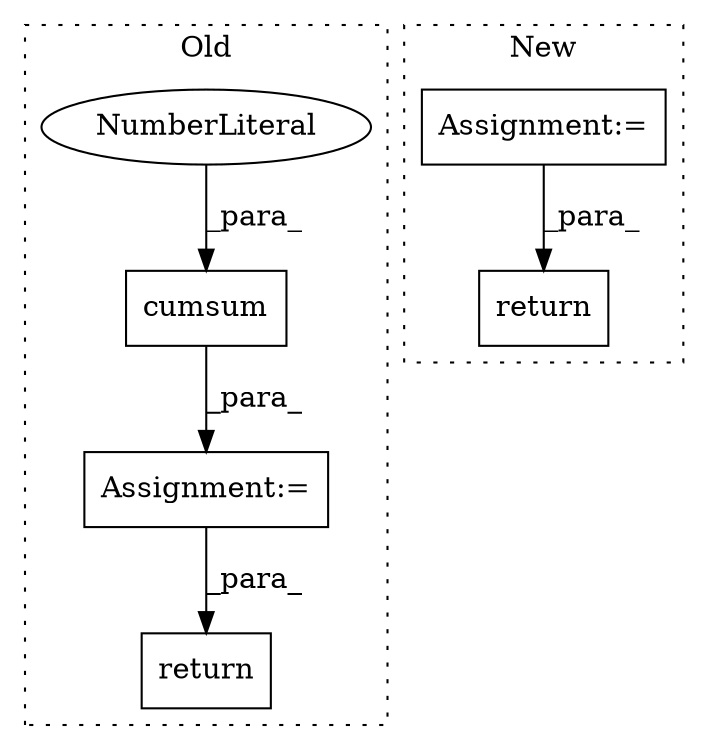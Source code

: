 digraph G {
subgraph cluster0 {
1 [label="cumsum" a="32" s="12089,12097" l="7,1" shape="box"];
3 [label="Assignment:=" a="7" s="12119" l="1" shape="box"];
4 [label="return" a="41" s="12269" l="7" shape="box"];
6 [label="NumberLiteral" a="34" s="12096" l="1" shape="ellipse"];
label = "Old";
style="dotted";
}
subgraph cluster1 {
2 [label="return" a="41" s="13460" l="7" shape="box"];
5 [label="Assignment:=" a="7" s="13432" l="1" shape="box"];
label = "New";
style="dotted";
}
1 -> 3 [label="_para_"];
3 -> 4 [label="_para_"];
5 -> 2 [label="_para_"];
6 -> 1 [label="_para_"];
}